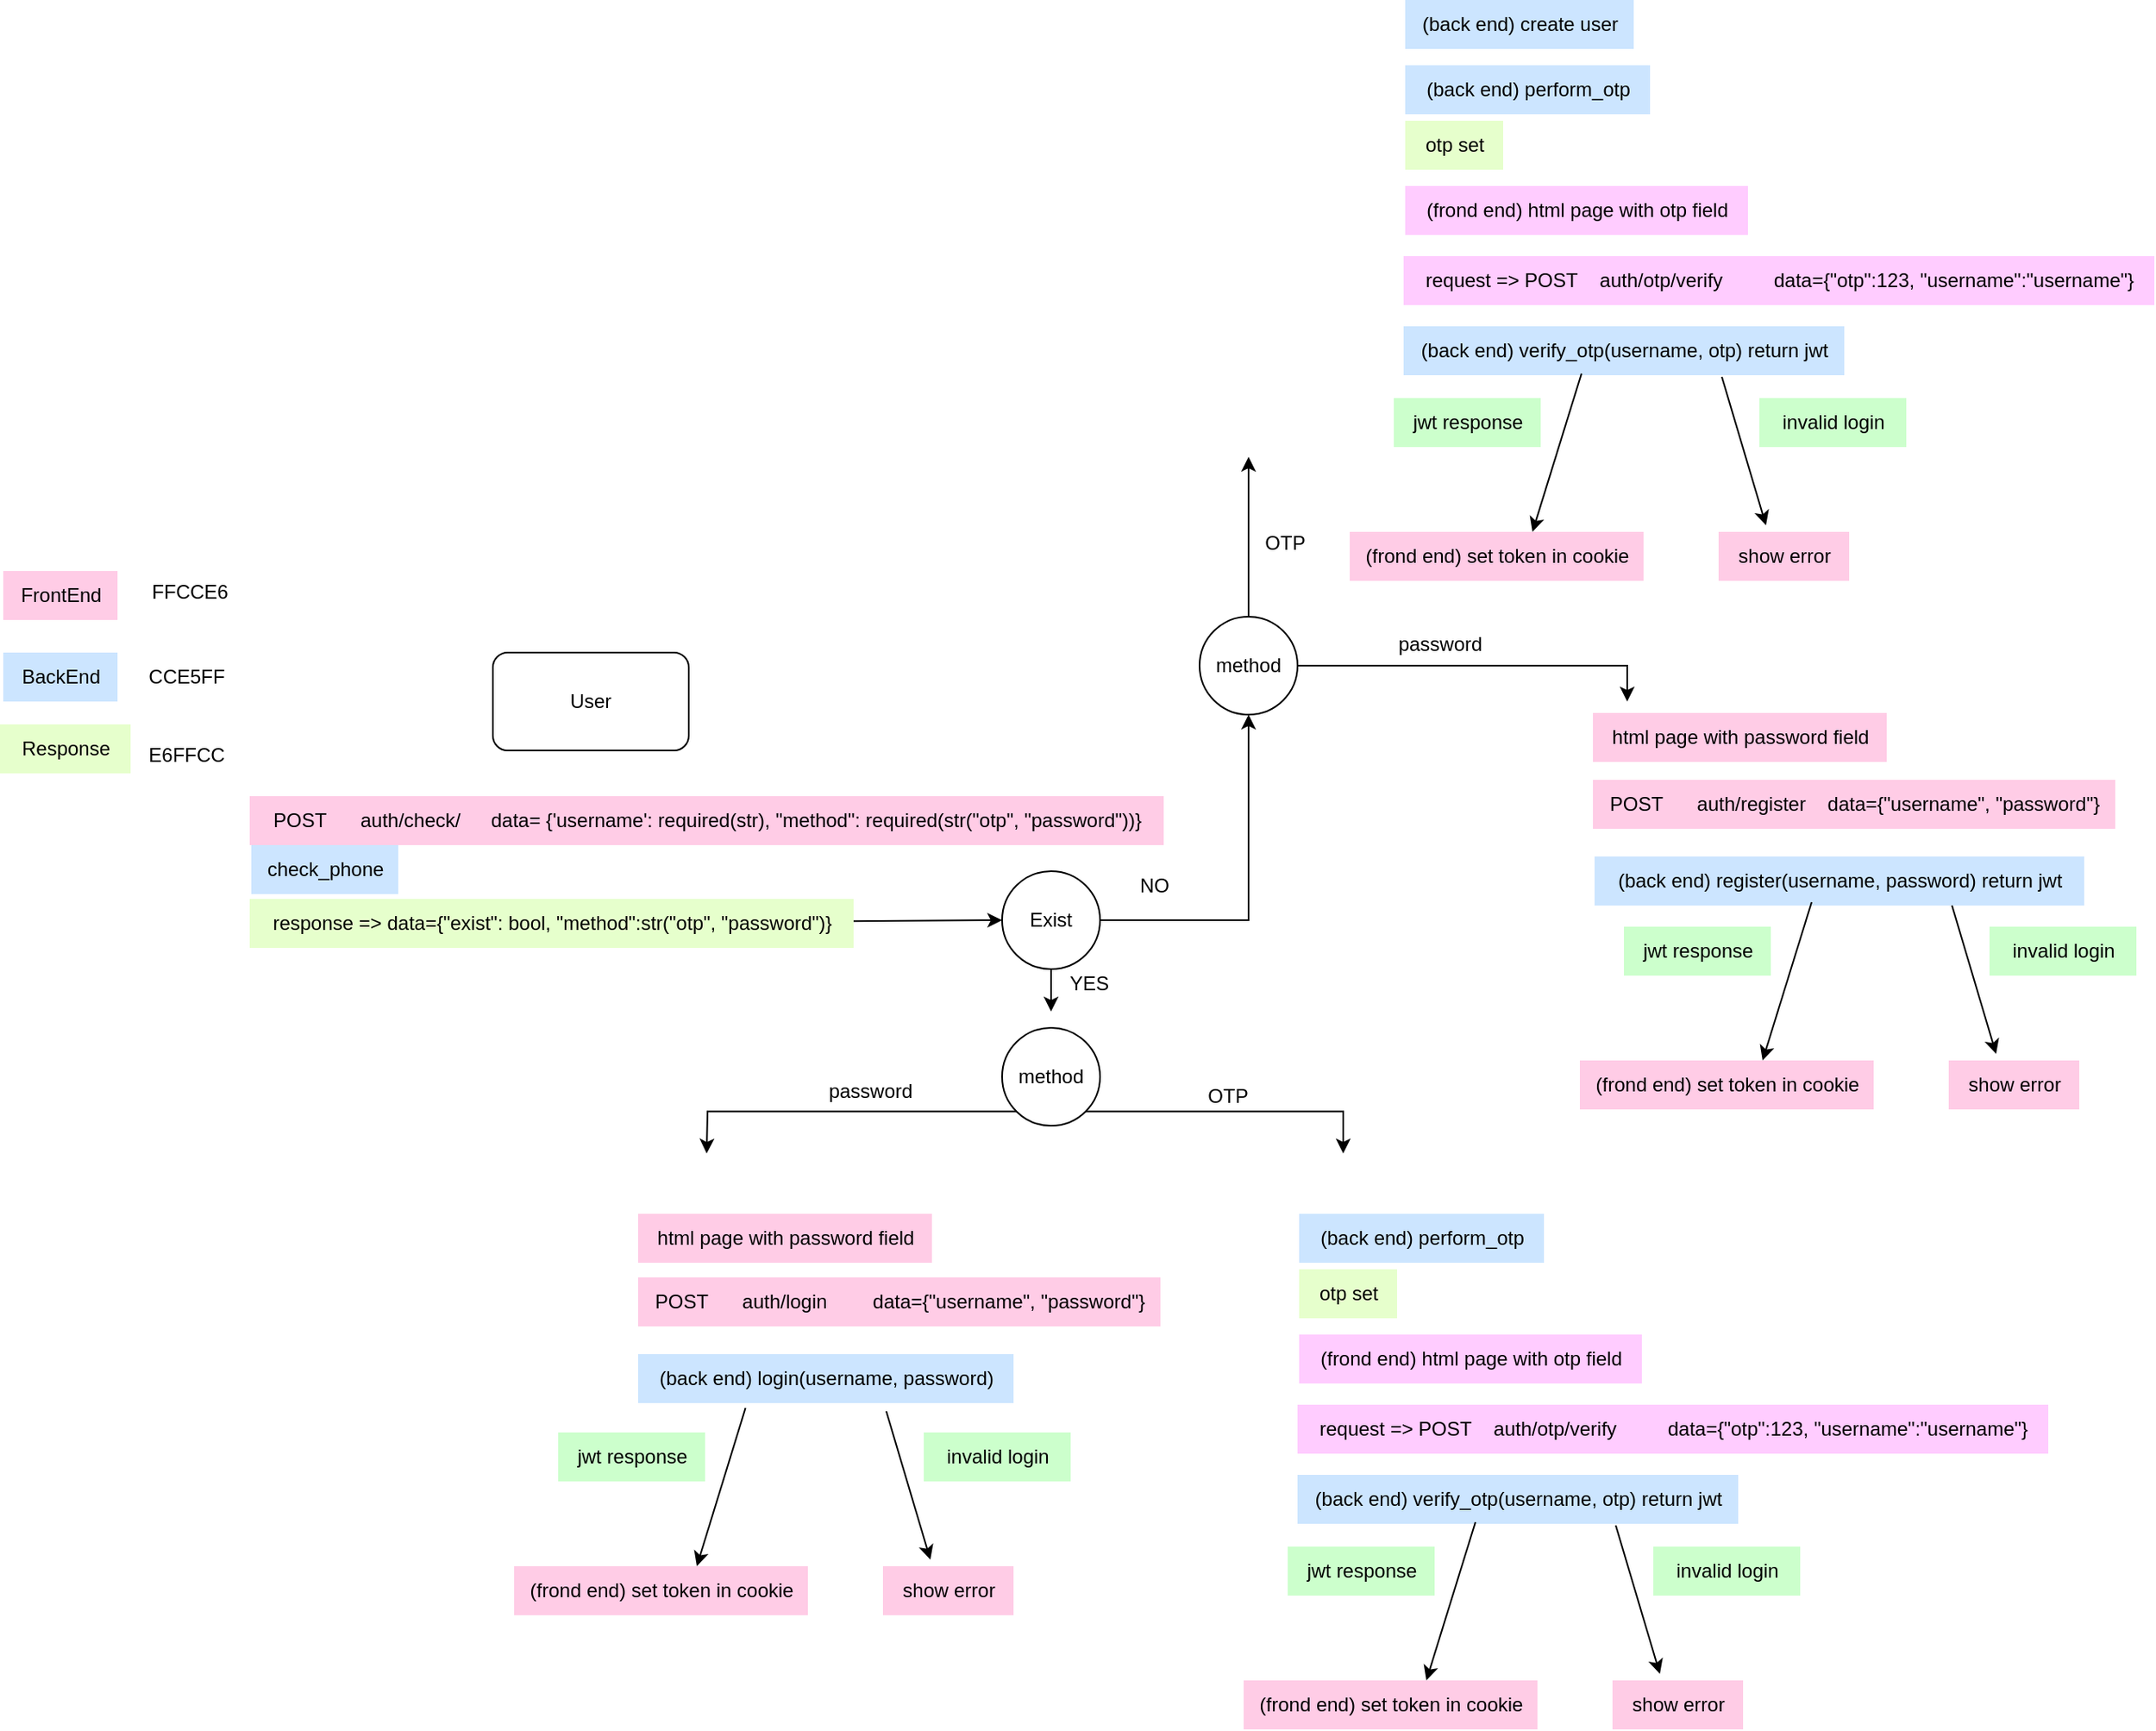 <mxfile version="28.0.4">
  <diagram name="Page-1" id="PRGubduY3WOfP2zz9OLN">
    <mxGraphModel dx="1071" dy="1636" grid="1" gridSize="10" guides="1" tooltips="1" connect="1" arrows="1" fold="1" page="1" pageScale="1" pageWidth="850" pageHeight="1100" math="0" shadow="0">
      <root>
        <mxCell id="0" />
        <mxCell id="1" parent="0" />
        <mxCell id="meM7LWn3WDLw1HDwP5LH-1" value="User" style="rounded=1;whiteSpace=wrap;html=1;" vertex="1" parent="1">
          <mxGeometry x="365" y="90" width="120" height="60" as="geometry" />
        </mxCell>
        <mxCell id="meM7LWn3WDLw1HDwP5LH-30" style="edgeStyle=orthogonalEdgeStyle;rounded=0;orthogonalLoop=1;jettySize=auto;html=1;exitX=1;exitY=0.5;exitDx=0;exitDy=0;entryX=0.5;entryY=1;entryDx=0;entryDy=0;" edge="1" parent="1" source="meM7LWn3WDLw1HDwP5LH-2" target="meM7LWn3WDLw1HDwP5LH-41">
          <mxGeometry relative="1" as="geometry">
            <mxPoint x="990" y="140" as="targetPoint" />
          </mxGeometry>
        </mxCell>
        <mxCell id="meM7LWn3WDLw1HDwP5LH-32" style="edgeStyle=orthogonalEdgeStyle;rounded=0;orthogonalLoop=1;jettySize=auto;html=1;" edge="1" parent="1" source="meM7LWn3WDLw1HDwP5LH-2">
          <mxGeometry relative="1" as="geometry">
            <mxPoint x="707" y="310" as="targetPoint" />
          </mxGeometry>
        </mxCell>
        <mxCell id="meM7LWn3WDLw1HDwP5LH-2" value="Exist" style="ellipse;whiteSpace=wrap;html=1;" vertex="1" parent="1">
          <mxGeometry x="677" y="224" width="60" height="60" as="geometry" />
        </mxCell>
        <mxCell id="meM7LWn3WDLw1HDwP5LH-5" value="POST&lt;span style=&quot;white-space: pre;&quot;&gt;&#x9;&lt;/span&gt;auth/check/ &lt;span style=&quot;white-space: pre;&quot;&gt;&#x9;&lt;/span&gt;data= {&#39;username&#39;: required(str), &quot;method&quot;: required(str(&quot;otp&quot;, &quot;password&quot;))}" style="text;html=1;align=center;verticalAlign=middle;resizable=0;points=[];autosize=1;strokeColor=none;fillColor=#FFCCE6;" vertex="1" parent="1">
          <mxGeometry x="216" y="178" width="560" height="30" as="geometry" />
        </mxCell>
        <mxCell id="meM7LWn3WDLw1HDwP5LH-10" value="(back end) perform_otp" style="text;html=1;align=center;verticalAlign=middle;resizable=0;points=[];autosize=1;strokeColor=none;fillColor=#CCE5FF;" vertex="1" parent="1">
          <mxGeometry x="859" y="434" width="150" height="30" as="geometry" />
        </mxCell>
        <mxCell id="meM7LWn3WDLw1HDwP5LH-11" value="html page with password field" style="text;html=1;align=center;verticalAlign=middle;resizable=0;points=[];autosize=1;strokeColor=none;fillColor=#FFCCE6;" vertex="1" parent="1">
          <mxGeometry x="454" y="434" width="180" height="30" as="geometry" />
        </mxCell>
        <mxCell id="meM7LWn3WDLw1HDwP5LH-12" value="(frond end) html page with otp field" style="text;html=1;align=center;verticalAlign=middle;resizable=0;points=[];autosize=1;strokeColor=none;fillColor=#FFCCFF;" vertex="1" parent="1">
          <mxGeometry x="859" y="508" width="210" height="30" as="geometry" />
        </mxCell>
        <mxCell id="meM7LWn3WDLw1HDwP5LH-13" value="POST &lt;span style=&quot;white-space: pre;&quot;&gt;&#x9;&lt;/span&gt;auth/login&amp;nbsp;&lt;span style=&quot;white-space: pre;&quot;&gt;&#x9;&lt;/span&gt;data={&quot;username&quot;, &quot;password&quot;}" style="text;html=1;align=center;verticalAlign=middle;resizable=0;points=[];autosize=1;strokeColor=none;fillColor=#FFCCE6;" vertex="1" parent="1">
          <mxGeometry x="454" y="473" width="320" height="30" as="geometry" />
        </mxCell>
        <mxCell id="meM7LWn3WDLw1HDwP5LH-14" value="request =&amp;gt; POST&lt;span style=&quot;white-space: pre;&quot;&gt;&#x9;&lt;/span&gt;auth/otp/verify&amp;nbsp;&lt;span style=&quot;white-space: pre;&quot;&gt;&#x9;&lt;/span&gt;data={&quot;otp&quot;:123, &quot;username&quot;:&quot;username&quot;}" style="text;html=1;align=center;verticalAlign=middle;resizable=0;points=[];autosize=1;strokeColor=none;fillColor=#FFCCFF;" vertex="1" parent="1">
          <mxGeometry x="858" y="551" width="460" height="30" as="geometry" />
        </mxCell>
        <mxCell id="meM7LWn3WDLw1HDwP5LH-26" value="FrontEnd" style="text;html=1;align=center;verticalAlign=middle;resizable=0;points=[];autosize=1;strokeColor=none;fillColor=#FFCCE6;" vertex="1" parent="1">
          <mxGeometry x="65" y="40" width="70" height="30" as="geometry" />
        </mxCell>
        <mxCell id="meM7LWn3WDLw1HDwP5LH-28" value="response =&amp;gt; data={&quot;exist&quot;: bool, &quot;method&quot;:str(&quot;otp&quot;, &quot;password&quot;)}" style="text;html=1;align=center;verticalAlign=middle;resizable=0;points=[];autosize=1;strokeColor=none;fillColor=#E6FFCC;" vertex="1" parent="1">
          <mxGeometry x="216" y="241" width="370" height="30" as="geometry" />
        </mxCell>
        <mxCell id="meM7LWn3WDLw1HDwP5LH-29" value="" style="endArrow=classic;html=1;rounded=0;entryX=0;entryY=0.5;entryDx=0;entryDy=0;" edge="1" parent="1" source="meM7LWn3WDLw1HDwP5LH-28" target="meM7LWn3WDLw1HDwP5LH-2">
          <mxGeometry width="50" height="50" relative="1" as="geometry">
            <mxPoint x="500" y="310" as="sourcePoint" />
            <mxPoint x="550" y="260" as="targetPoint" />
          </mxGeometry>
        </mxCell>
        <mxCell id="meM7LWn3WDLw1HDwP5LH-31" value="NO" style="text;html=1;align=center;verticalAlign=middle;resizable=0;points=[];autosize=1;strokeColor=none;fillColor=none;" vertex="1" parent="1">
          <mxGeometry x="750" y="218" width="40" height="30" as="geometry" />
        </mxCell>
        <mxCell id="meM7LWn3WDLw1HDwP5LH-33" value="YES" style="text;html=1;align=center;verticalAlign=middle;resizable=0;points=[];autosize=1;strokeColor=none;fillColor=none;" vertex="1" parent="1">
          <mxGeometry x="705" y="278" width="50" height="30" as="geometry" />
        </mxCell>
        <mxCell id="meM7LWn3WDLw1HDwP5LH-37" style="edgeStyle=orthogonalEdgeStyle;rounded=0;orthogonalLoop=1;jettySize=auto;html=1;exitX=1;exitY=1;exitDx=0;exitDy=0;" edge="1" parent="1" source="meM7LWn3WDLw1HDwP5LH-34">
          <mxGeometry relative="1" as="geometry">
            <mxPoint x="886" y="397" as="targetPoint" />
            <Array as="points">
              <mxPoint x="886" y="371" />
            </Array>
          </mxGeometry>
        </mxCell>
        <mxCell id="meM7LWn3WDLw1HDwP5LH-34" value="method" style="ellipse;whiteSpace=wrap;html=1;aspect=fixed;" vertex="1" parent="1">
          <mxGeometry x="677" y="320" width="60" height="60" as="geometry" />
        </mxCell>
        <mxCell id="meM7LWn3WDLw1HDwP5LH-36" style="edgeStyle=orthogonalEdgeStyle;rounded=0;orthogonalLoop=1;jettySize=auto;html=1;exitX=0;exitY=1;exitDx=0;exitDy=0;entryX=0.514;entryY=-0.1;entryDx=0;entryDy=0;entryPerimeter=0;" edge="1" parent="1" source="meM7LWn3WDLw1HDwP5LH-34">
          <mxGeometry relative="1" as="geometry">
            <mxPoint x="495.98" y="397" as="targetPoint" />
          </mxGeometry>
        </mxCell>
        <mxCell id="meM7LWn3WDLw1HDwP5LH-38" value="OTP" style="text;html=1;align=center;verticalAlign=middle;resizable=0;points=[];autosize=1;strokeColor=none;fillColor=none;" vertex="1" parent="1">
          <mxGeometry x="790" y="347" width="50" height="30" as="geometry" />
        </mxCell>
        <mxCell id="meM7LWn3WDLw1HDwP5LH-39" value="password" style="text;html=1;align=center;verticalAlign=middle;resizable=0;points=[];autosize=1;strokeColor=none;fillColor=none;" vertex="1" parent="1">
          <mxGeometry x="561" y="344" width="70" height="30" as="geometry" />
        </mxCell>
        <mxCell id="meM7LWn3WDLw1HDwP5LH-45" style="edgeStyle=orthogonalEdgeStyle;rounded=0;orthogonalLoop=1;jettySize=auto;html=1;" edge="1" parent="1" source="meM7LWn3WDLw1HDwP5LH-41">
          <mxGeometry relative="1" as="geometry">
            <mxPoint x="1060" y="120" as="targetPoint" />
            <Array as="points">
              <mxPoint x="1060" y="98" />
            </Array>
          </mxGeometry>
        </mxCell>
        <mxCell id="meM7LWn3WDLw1HDwP5LH-82" style="edgeStyle=orthogonalEdgeStyle;rounded=0;orthogonalLoop=1;jettySize=auto;html=1;" edge="1" parent="1" source="meM7LWn3WDLw1HDwP5LH-41">
          <mxGeometry relative="1" as="geometry">
            <mxPoint x="828" y="-30" as="targetPoint" />
          </mxGeometry>
        </mxCell>
        <mxCell id="meM7LWn3WDLw1HDwP5LH-41" value="method" style="ellipse;whiteSpace=wrap;html=1;aspect=fixed;" vertex="1" parent="1">
          <mxGeometry x="798" y="68" width="60" height="60" as="geometry" />
        </mxCell>
        <mxCell id="meM7LWn3WDLw1HDwP5LH-43" value="OTP" style="text;html=1;align=center;verticalAlign=middle;resizable=0;points=[];autosize=1;strokeColor=none;fillColor=none;" vertex="1" parent="1">
          <mxGeometry x="825" y="8" width="50" height="30" as="geometry" />
        </mxCell>
        <mxCell id="meM7LWn3WDLw1HDwP5LH-44" value="password" style="text;html=1;align=center;verticalAlign=middle;resizable=0;points=[];autosize=1;strokeColor=none;fillColor=none;" vertex="1" parent="1">
          <mxGeometry x="910" y="70" width="70" height="30" as="geometry" />
        </mxCell>
        <mxCell id="meM7LWn3WDLw1HDwP5LH-46" value="(back end) login(username, password)" style="text;html=1;align=center;verticalAlign=middle;resizable=0;points=[];autosize=1;strokeColor=none;fillColor=#CCE5FF;" vertex="1" parent="1">
          <mxGeometry x="454" y="520" width="230" height="30" as="geometry" />
        </mxCell>
        <mxCell id="meM7LWn3WDLw1HDwP5LH-47" value="(frond end) set token in cookie" style="text;html=1;align=center;verticalAlign=middle;resizable=0;points=[];autosize=1;strokeColor=none;fillColor=#FFCCE6;" vertex="1" parent="1">
          <mxGeometry x="378" y="650" width="180" height="30" as="geometry" />
        </mxCell>
        <mxCell id="meM7LWn3WDLw1HDwP5LH-48" value="(back end) verify_otp(username, otp) return jwt" style="text;html=1;align=center;verticalAlign=middle;resizable=0;points=[];autosize=1;strokeColor=none;fillColor=#CCE5FF;" vertex="1" parent="1">
          <mxGeometry x="858" y="594" width="270" height="30" as="geometry" />
        </mxCell>
        <mxCell id="meM7LWn3WDLw1HDwP5LH-50" value="html page with password field" style="text;html=1;align=center;verticalAlign=middle;resizable=0;points=[];autosize=1;strokeColor=none;fillColor=#FFCCE6;" vertex="1" parent="1">
          <mxGeometry x="1039" y="127" width="180" height="30" as="geometry" />
        </mxCell>
        <mxCell id="meM7LWn3WDLw1HDwP5LH-51" value="POST &lt;span style=&quot;white-space: pre;&quot;&gt;&#x9;&lt;/span&gt;auth/register&lt;span style=&quot;white-space: pre;&quot;&gt;&#x9;&lt;/span&gt;data={&quot;username&quot;, &quot;password&quot;}" style="text;html=1;align=center;verticalAlign=middle;resizable=0;points=[];autosize=1;strokeColor=none;fillColor=#FFCCE6;" vertex="1" parent="1">
          <mxGeometry x="1039" y="168" width="320" height="30" as="geometry" />
        </mxCell>
        <mxCell id="meM7LWn3WDLw1HDwP5LH-52" value="(back end) register(username, password) return jwt" style="text;html=1;align=center;verticalAlign=middle;resizable=0;points=[];autosize=1;strokeColor=none;fillColor=#CCE5FF;" vertex="1" parent="1">
          <mxGeometry x="1040" y="215" width="300" height="30" as="geometry" />
        </mxCell>
        <mxCell id="meM7LWn3WDLw1HDwP5LH-54" value="BackEnd" style="text;html=1;align=center;verticalAlign=middle;resizable=0;points=[];autosize=1;strokeColor=none;fillColor=#CCE5FF;" vertex="1" parent="1">
          <mxGeometry x="65" y="90" width="70" height="30" as="geometry" />
        </mxCell>
        <mxCell id="meM7LWn3WDLw1HDwP5LH-55" value="FFCCE6" style="text;html=1;align=center;verticalAlign=middle;resizable=0;points=[];autosize=1;strokeColor=none;fillColor=none;" vertex="1" parent="1">
          <mxGeometry x="144" y="38" width="70" height="30" as="geometry" />
        </mxCell>
        <mxCell id="meM7LWn3WDLw1HDwP5LH-56" value="CCE5FF" style="text;html=1;align=center;verticalAlign=middle;resizable=0;points=[];autosize=1;strokeColor=none;fillColor=none;" vertex="1" parent="1">
          <mxGeometry x="142" y="90" width="70" height="30" as="geometry" />
        </mxCell>
        <mxCell id="meM7LWn3WDLw1HDwP5LH-57" value="check_phone" style="text;html=1;align=center;verticalAlign=middle;resizable=0;points=[];autosize=1;strokeColor=none;fillColor=#CCE5FF;" vertex="1" parent="1">
          <mxGeometry x="217" y="208" width="90" height="30" as="geometry" />
        </mxCell>
        <mxCell id="meM7LWn3WDLw1HDwP5LH-58" value="Response" style="text;html=1;align=center;verticalAlign=middle;resizable=0;points=[];autosize=1;strokeColor=none;fillColor=#E6FFCC;" vertex="1" parent="1">
          <mxGeometry x="63" y="134" width="80" height="30" as="geometry" />
        </mxCell>
        <mxCell id="meM7LWn3WDLw1HDwP5LH-59" value="E6FFCC" style="text;html=1;align=center;verticalAlign=middle;resizable=0;points=[];autosize=1;strokeColor=none;fillColor=none;" vertex="1" parent="1">
          <mxGeometry x="142" y="138" width="70" height="30" as="geometry" />
        </mxCell>
        <mxCell id="meM7LWn3WDLw1HDwP5LH-63" value="" style="endArrow=classic;html=1;rounded=0;exitX=0.286;exitY=1.1;exitDx=0;exitDy=0;exitPerimeter=0;entryX=0.622;entryY=0;entryDx=0;entryDy=0;entryPerimeter=0;" edge="1" parent="1" source="meM7LWn3WDLw1HDwP5LH-46" target="meM7LWn3WDLw1HDwP5LH-47">
          <mxGeometry width="50" height="50" relative="1" as="geometry">
            <mxPoint x="440" y="520" as="sourcePoint" />
            <mxPoint x="480" y="630" as="targetPoint" />
          </mxGeometry>
        </mxCell>
        <mxCell id="meM7LWn3WDLw1HDwP5LH-64" value="" style="endArrow=classic;html=1;rounded=0;exitX=0.661;exitY=1.167;exitDx=0;exitDy=0;exitPerimeter=0;entryX=0.363;entryY=-0.133;entryDx=0;entryDy=0;entryPerimeter=0;" edge="1" parent="1" source="meM7LWn3WDLw1HDwP5LH-46" target="meM7LWn3WDLw1HDwP5LH-67">
          <mxGeometry width="50" height="50" relative="1" as="geometry">
            <mxPoint x="440" y="520" as="sourcePoint" />
            <mxPoint x="680" y="640" as="targetPoint" />
          </mxGeometry>
        </mxCell>
        <mxCell id="meM7LWn3WDLw1HDwP5LH-65" value="jwt response" style="text;html=1;align=center;verticalAlign=middle;resizable=0;points=[];autosize=1;strokeColor=none;fillColor=#CCFFCC;" vertex="1" parent="1">
          <mxGeometry x="405" y="568" width="90" height="30" as="geometry" />
        </mxCell>
        <mxCell id="meM7LWn3WDLw1HDwP5LH-66" value="invalid login" style="text;html=1;align=center;verticalAlign=middle;resizable=0;points=[];autosize=1;strokeColor=none;fillColor=#CCFFCC;" vertex="1" parent="1">
          <mxGeometry x="629" y="568" width="90" height="30" as="geometry" />
        </mxCell>
        <mxCell id="meM7LWn3WDLw1HDwP5LH-67" value="show error" style="text;html=1;align=center;verticalAlign=middle;resizable=0;points=[];autosize=1;strokeColor=none;fillColor=#FFCCE6;" vertex="1" parent="1">
          <mxGeometry x="604" y="650" width="80" height="30" as="geometry" />
        </mxCell>
        <mxCell id="meM7LWn3WDLw1HDwP5LH-68" value="otp set" style="text;html=1;align=center;verticalAlign=middle;resizable=0;points=[];autosize=1;strokeColor=none;fillColor=#E6FFCC;" vertex="1" parent="1">
          <mxGeometry x="859" y="468" width="60" height="30" as="geometry" />
        </mxCell>
        <mxCell id="meM7LWn3WDLw1HDwP5LH-69" value="(frond end) set token in cookie" style="text;html=1;align=center;verticalAlign=middle;resizable=0;points=[];autosize=1;strokeColor=none;fillColor=#FFCCE6;" vertex="1" parent="1">
          <mxGeometry x="825" y="720" width="180" height="30" as="geometry" />
        </mxCell>
        <mxCell id="meM7LWn3WDLw1HDwP5LH-70" value="" style="endArrow=classic;html=1;rounded=0;exitX=0.286;exitY=1.1;exitDx=0;exitDy=0;exitPerimeter=0;entryX=0.622;entryY=0;entryDx=0;entryDy=0;entryPerimeter=0;" edge="1" parent="1" target="meM7LWn3WDLw1HDwP5LH-69">
          <mxGeometry width="50" height="50" relative="1" as="geometry">
            <mxPoint x="967" y="623" as="sourcePoint" />
            <mxPoint x="927" y="700" as="targetPoint" />
          </mxGeometry>
        </mxCell>
        <mxCell id="meM7LWn3WDLw1HDwP5LH-71" value="" style="endArrow=classic;html=1;rounded=0;exitX=0.661;exitY=1.167;exitDx=0;exitDy=0;exitPerimeter=0;entryX=0.363;entryY=-0.133;entryDx=0;entryDy=0;entryPerimeter=0;" edge="1" parent="1" target="meM7LWn3WDLw1HDwP5LH-74">
          <mxGeometry width="50" height="50" relative="1" as="geometry">
            <mxPoint x="1053" y="625" as="sourcePoint" />
            <mxPoint x="1127" y="710" as="targetPoint" />
          </mxGeometry>
        </mxCell>
        <mxCell id="meM7LWn3WDLw1HDwP5LH-72" value="jwt response" style="text;html=1;align=center;verticalAlign=middle;resizable=0;points=[];autosize=1;strokeColor=none;fillColor=#CCFFCC;" vertex="1" parent="1">
          <mxGeometry x="852" y="638" width="90" height="30" as="geometry" />
        </mxCell>
        <mxCell id="meM7LWn3WDLw1HDwP5LH-73" value="invalid login" style="text;html=1;align=center;verticalAlign=middle;resizable=0;points=[];autosize=1;strokeColor=none;fillColor=#CCFFCC;" vertex="1" parent="1">
          <mxGeometry x="1076" y="638" width="90" height="30" as="geometry" />
        </mxCell>
        <mxCell id="meM7LWn3WDLw1HDwP5LH-74" value="show error" style="text;html=1;align=center;verticalAlign=middle;resizable=0;points=[];autosize=1;strokeColor=none;fillColor=#FFCCE6;" vertex="1" parent="1">
          <mxGeometry x="1051" y="720" width="80" height="30" as="geometry" />
        </mxCell>
        <mxCell id="meM7LWn3WDLw1HDwP5LH-75" value="(frond end) set token in cookie" style="text;html=1;align=center;verticalAlign=middle;resizable=0;points=[];autosize=1;strokeColor=none;fillColor=#FFCCE6;" vertex="1" parent="1">
          <mxGeometry x="1031" y="340" width="180" height="30" as="geometry" />
        </mxCell>
        <mxCell id="meM7LWn3WDLw1HDwP5LH-76" value="" style="endArrow=classic;html=1;rounded=0;exitX=0.286;exitY=1.1;exitDx=0;exitDy=0;exitPerimeter=0;entryX=0.622;entryY=0;entryDx=0;entryDy=0;entryPerimeter=0;" edge="1" parent="1" target="meM7LWn3WDLw1HDwP5LH-75">
          <mxGeometry width="50" height="50" relative="1" as="geometry">
            <mxPoint x="1173" y="243" as="sourcePoint" />
            <mxPoint x="1133" y="320" as="targetPoint" />
          </mxGeometry>
        </mxCell>
        <mxCell id="meM7LWn3WDLw1HDwP5LH-77" value="" style="endArrow=classic;html=1;rounded=0;exitX=0.661;exitY=1.167;exitDx=0;exitDy=0;exitPerimeter=0;entryX=0.363;entryY=-0.133;entryDx=0;entryDy=0;entryPerimeter=0;" edge="1" parent="1" target="meM7LWn3WDLw1HDwP5LH-80">
          <mxGeometry width="50" height="50" relative="1" as="geometry">
            <mxPoint x="1259" y="245" as="sourcePoint" />
            <mxPoint x="1333" y="330" as="targetPoint" />
          </mxGeometry>
        </mxCell>
        <mxCell id="meM7LWn3WDLw1HDwP5LH-78" value="jwt response" style="text;html=1;align=center;verticalAlign=middle;resizable=0;points=[];autosize=1;strokeColor=none;fillColor=#CCFFCC;" vertex="1" parent="1">
          <mxGeometry x="1058" y="258" width="90" height="30" as="geometry" />
        </mxCell>
        <mxCell id="meM7LWn3WDLw1HDwP5LH-79" value="invalid login" style="text;html=1;align=center;verticalAlign=middle;resizable=0;points=[];autosize=1;strokeColor=none;fillColor=#CCFFCC;" vertex="1" parent="1">
          <mxGeometry x="1282" y="258" width="90" height="30" as="geometry" />
        </mxCell>
        <mxCell id="meM7LWn3WDLw1HDwP5LH-80" value="show error" style="text;html=1;align=center;verticalAlign=middle;resizable=0;points=[];autosize=1;strokeColor=none;fillColor=#FFCCE6;" vertex="1" parent="1">
          <mxGeometry x="1257" y="340" width="80" height="30" as="geometry" />
        </mxCell>
        <mxCell id="meM7LWn3WDLw1HDwP5LH-94" value="(back end) perform_otp" style="text;html=1;align=center;verticalAlign=middle;resizable=0;points=[];autosize=1;strokeColor=none;fillColor=#CCE5FF;" vertex="1" parent="1">
          <mxGeometry x="924" y="-270" width="150" height="30" as="geometry" />
        </mxCell>
        <mxCell id="meM7LWn3WDLw1HDwP5LH-95" value="(frond end) html page with otp field" style="text;html=1;align=center;verticalAlign=middle;resizable=0;points=[];autosize=1;strokeColor=none;fillColor=#FFCCFF;" vertex="1" parent="1">
          <mxGeometry x="924" y="-196" width="210" height="30" as="geometry" />
        </mxCell>
        <mxCell id="meM7LWn3WDLw1HDwP5LH-96" value="request =&amp;gt; POST&lt;span style=&quot;white-space: pre;&quot;&gt;&#x9;&lt;/span&gt;auth/otp/verify&amp;nbsp;&lt;span style=&quot;white-space: pre;&quot;&gt;&#x9;&lt;/span&gt;data={&quot;otp&quot;:123, &quot;username&quot;:&quot;username&quot;}" style="text;html=1;align=center;verticalAlign=middle;resizable=0;points=[];autosize=1;strokeColor=none;fillColor=#FFCCFF;" vertex="1" parent="1">
          <mxGeometry x="923" y="-153" width="460" height="30" as="geometry" />
        </mxCell>
        <mxCell id="meM7LWn3WDLw1HDwP5LH-97" value="(back end) verify_otp(username, otp) return jwt" style="text;html=1;align=center;verticalAlign=middle;resizable=0;points=[];autosize=1;strokeColor=none;fillColor=#CCE5FF;" vertex="1" parent="1">
          <mxGeometry x="923" y="-110" width="270" height="30" as="geometry" />
        </mxCell>
        <mxCell id="meM7LWn3WDLw1HDwP5LH-98" value="otp set" style="text;html=1;align=center;verticalAlign=middle;resizable=0;points=[];autosize=1;strokeColor=none;fillColor=#E6FFCC;" vertex="1" parent="1">
          <mxGeometry x="924" y="-236" width="60" height="30" as="geometry" />
        </mxCell>
        <mxCell id="meM7LWn3WDLw1HDwP5LH-99" value="(frond end) set token in cookie" style="text;html=1;align=center;verticalAlign=middle;resizable=0;points=[];autosize=1;strokeColor=none;fillColor=#FFCCE6;" vertex="1" parent="1">
          <mxGeometry x="890" y="16" width="180" height="30" as="geometry" />
        </mxCell>
        <mxCell id="meM7LWn3WDLw1HDwP5LH-100" value="" style="endArrow=classic;html=1;rounded=0;exitX=0.286;exitY=1.1;exitDx=0;exitDy=0;exitPerimeter=0;entryX=0.622;entryY=0;entryDx=0;entryDy=0;entryPerimeter=0;" edge="1" parent="1" target="meM7LWn3WDLw1HDwP5LH-99">
          <mxGeometry width="50" height="50" relative="1" as="geometry">
            <mxPoint x="1032" y="-81" as="sourcePoint" />
            <mxPoint x="992" y="-4" as="targetPoint" />
          </mxGeometry>
        </mxCell>
        <mxCell id="meM7LWn3WDLw1HDwP5LH-101" value="" style="endArrow=classic;html=1;rounded=0;exitX=0.661;exitY=1.167;exitDx=0;exitDy=0;exitPerimeter=0;entryX=0.363;entryY=-0.133;entryDx=0;entryDy=0;entryPerimeter=0;" edge="1" parent="1" target="meM7LWn3WDLw1HDwP5LH-104">
          <mxGeometry width="50" height="50" relative="1" as="geometry">
            <mxPoint x="1118" y="-79" as="sourcePoint" />
            <mxPoint x="1192" y="6" as="targetPoint" />
          </mxGeometry>
        </mxCell>
        <mxCell id="meM7LWn3WDLw1HDwP5LH-102" value="jwt response" style="text;html=1;align=center;verticalAlign=middle;resizable=0;points=[];autosize=1;strokeColor=none;fillColor=#CCFFCC;" vertex="1" parent="1">
          <mxGeometry x="917" y="-66" width="90" height="30" as="geometry" />
        </mxCell>
        <mxCell id="meM7LWn3WDLw1HDwP5LH-103" value="invalid login" style="text;html=1;align=center;verticalAlign=middle;resizable=0;points=[];autosize=1;strokeColor=none;fillColor=#CCFFCC;" vertex="1" parent="1">
          <mxGeometry x="1141" y="-66" width="90" height="30" as="geometry" />
        </mxCell>
        <mxCell id="meM7LWn3WDLw1HDwP5LH-104" value="show error" style="text;html=1;align=center;verticalAlign=middle;resizable=0;points=[];autosize=1;strokeColor=none;fillColor=#FFCCE6;" vertex="1" parent="1">
          <mxGeometry x="1116" y="16" width="80" height="30" as="geometry" />
        </mxCell>
        <mxCell id="meM7LWn3WDLw1HDwP5LH-105" value="(back end) create user" style="text;html=1;align=center;verticalAlign=middle;resizable=0;points=[];autosize=1;strokeColor=none;fillColor=#CCE5FF;" vertex="1" parent="1">
          <mxGeometry x="924" y="-310" width="140" height="30" as="geometry" />
        </mxCell>
      </root>
    </mxGraphModel>
  </diagram>
</mxfile>
